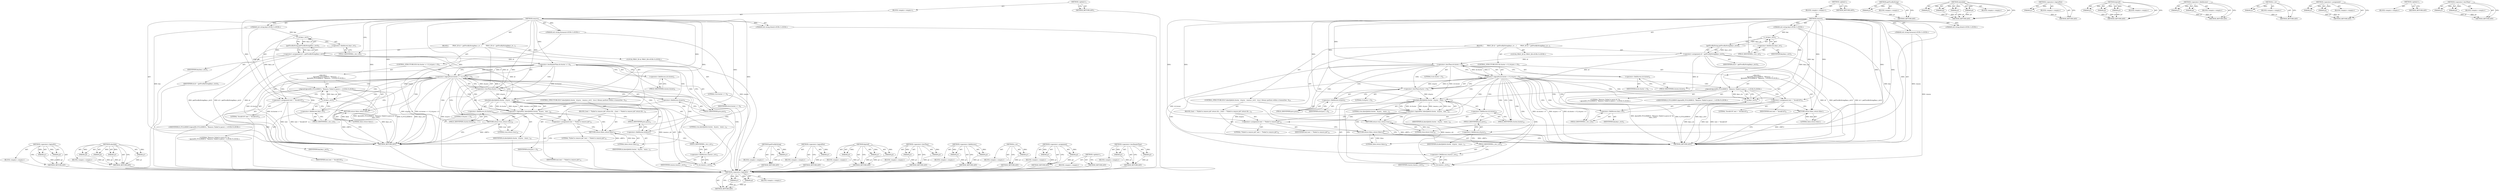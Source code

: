 digraph "&lt;operator&gt;.lessEqualsThan" {
vulnerable_115 [label=<(METHOD,&lt;operator&gt;.logicalOr)>];
vulnerable_116 [label=<(PARAM,p1)>];
vulnerable_117 [label=<(PARAM,p2)>];
vulnerable_118 [label=<(BLOCK,&lt;empty&gt;,&lt;empty&gt;)>];
vulnerable_119 [label=<(METHOD_RETURN,ANY)>];
vulnerable_6 [label=<(METHOD,&lt;global&gt;)<SUB>1</SUB>>];
vulnerable_7 [label=<(BLOCK,&lt;empty&gt;,&lt;empty&gt;)<SUB>1</SUB>>];
vulnerable_8 [label=<(METHOD,remove)<SUB>1</SUB>>];
vulnerable_9 [label="<(PARAM,std::string key)<SUB>1</SUB>>"];
vulnerable_10 [label="<(PARAM,std::string &amp;reason)<SUB>1</SUB>>"];
vulnerable_11 [label="<(PARAM,std::string &amp;text)<SUB>1</SUB>>"];
vulnerable_12 [label=<(BLOCK,{
        PROC_ID id = getProcByString(key.c_st...,{
        PROC_ID id = getProcByString(key.c_st...)<SUB>2</SUB>>];
vulnerable_13 [label="<(LOCAL,PROC_ID id: PROC_ID)<SUB>3</SUB>>"];
vulnerable_14 [label=<(&lt;operator&gt;.assignment,id = getProcByString(key.c_str()))<SUB>3</SUB>>];
vulnerable_15 [label=<(IDENTIFIER,id,id = getProcByString(key.c_str()))<SUB>3</SUB>>];
vulnerable_16 [label=<(getProcByString,getProcByString(key.c_str()))<SUB>3</SUB>>];
vulnerable_17 [label=<(c_str,key.c_str())<SUB>3</SUB>>];
vulnerable_18 [label=<(&lt;operator&gt;.fieldAccess,key.c_str)<SUB>3</SUB>>];
vulnerable_19 [label=<(IDENTIFIER,key,key.c_str())<SUB>3</SUB>>];
vulnerable_20 [label=<(FIELD_IDENTIFIER,c_str,c_str)<SUB>3</SUB>>];
vulnerable_21 [label=<(CONTROL_STRUCTURE,IF,if (id.cluster &lt; 0 || id.proc &lt; 0))<SUB>4</SUB>>];
vulnerable_22 [label=<(&lt;operator&gt;.logicalOr,id.cluster &lt; 0 || id.proc &lt; 0)<SUB>4</SUB>>];
vulnerable_23 [label=<(&lt;operator&gt;.lessThan,id.cluster &lt; 0)<SUB>4</SUB>>];
vulnerable_24 [label=<(&lt;operator&gt;.fieldAccess,id.cluster)<SUB>4</SUB>>];
vulnerable_25 [label=<(IDENTIFIER,id,id.cluster &lt; 0)<SUB>4</SUB>>];
vulnerable_26 [label=<(FIELD_IDENTIFIER,cluster,cluster)<SUB>4</SUB>>];
vulnerable_27 [label=<(LITERAL,0,id.cluster &lt; 0)<SUB>4</SUB>>];
vulnerable_28 [label=<(&lt;operator&gt;.lessThan,id.proc &lt; 0)<SUB>4</SUB>>];
vulnerable_29 [label=<(&lt;operator&gt;.fieldAccess,id.proc)<SUB>4</SUB>>];
vulnerable_30 [label=<(IDENTIFIER,id,id.proc &lt; 0)<SUB>4</SUB>>];
vulnerable_31 [label=<(FIELD_IDENTIFIER,proc,proc)<SUB>4</SUB>>];
vulnerable_32 [label=<(LITERAL,0,id.proc &lt; 0)<SUB>4</SUB>>];
vulnerable_33 [label="<(BLOCK,{
                dprintf(D_FULLDEBUG, &quot;Remove:...,{
                dprintf(D_FULLDEBUG, &quot;Remove:...)<SUB>4</SUB>>"];
vulnerable_34 [label="<(dprintf,dprintf(D_FULLDEBUG, &quot;Remove: Failed to parse i...)<SUB>5</SUB>>"];
vulnerable_35 [label="<(IDENTIFIER,D_FULLDEBUG,dprintf(D_FULLDEBUG, &quot;Remove: Failed to parse i...)<SUB>5</SUB>>"];
vulnerable_36 [label="<(LITERAL,&quot;Remove: Failed to parse id: %s\n&quot;,dprintf(D_FULLDEBUG, &quot;Remove: Failed to parse i...)<SUB>5</SUB>>"];
vulnerable_37 [label=<(c_str,key.c_str())<SUB>5</SUB>>];
vulnerable_38 [label=<(&lt;operator&gt;.fieldAccess,key.c_str)<SUB>5</SUB>>];
vulnerable_39 [label=<(IDENTIFIER,key,key.c_str())<SUB>5</SUB>>];
vulnerable_40 [label=<(FIELD_IDENTIFIER,c_str,c_str)<SUB>5</SUB>>];
vulnerable_41 [label=<(&lt;operator&gt;.assignment,text = &quot;Invalid Id&quot;)<SUB>6</SUB>>];
vulnerable_42 [label=<(IDENTIFIER,text,text = &quot;Invalid Id&quot;)<SUB>6</SUB>>];
vulnerable_43 [label=<(LITERAL,&quot;Invalid Id&quot;,text = &quot;Invalid Id&quot;)<SUB>6</SUB>>];
vulnerable_44 [label=<(RETURN,return false;,return false;)<SUB>7</SUB>>];
vulnerable_45 [label=<(LITERAL,false,return false;)<SUB>7</SUB>>];
vulnerable_46 [label=<(CONTROL_STRUCTURE,IF,if (!abortJob(id.cluster,
				  id.proc,
				  reason.c_str(),
				  true // Always perform within a transaction
				  )))<SUB>10</SUB>>];
vulnerable_47 [label=<(&lt;operator&gt;.logicalNot,!abortJob(id.cluster,
				  id.proc,
				  reas...)<SUB>10</SUB>>];
vulnerable_48 [label=<(abortJob,abortJob(id.cluster,
				  id.proc,
				  reaso...)<SUB>10</SUB>>];
vulnerable_49 [label=<(&lt;operator&gt;.fieldAccess,id.cluster)<SUB>10</SUB>>];
vulnerable_50 [label=<(IDENTIFIER,id,abortJob(id.cluster,
				  id.proc,
				  reaso...)<SUB>10</SUB>>];
vulnerable_51 [label=<(FIELD_IDENTIFIER,cluster,cluster)<SUB>10</SUB>>];
vulnerable_52 [label=<(&lt;operator&gt;.fieldAccess,id.proc)<SUB>11</SUB>>];
vulnerable_53 [label=<(IDENTIFIER,id,abortJob(id.cluster,
				  id.proc,
				  reaso...)<SUB>11</SUB>>];
vulnerable_54 [label=<(FIELD_IDENTIFIER,proc,proc)<SUB>11</SUB>>];
vulnerable_55 [label=<(c_str,reason.c_str())<SUB>12</SUB>>];
vulnerable_56 [label=<(&lt;operator&gt;.fieldAccess,reason.c_str)<SUB>12</SUB>>];
vulnerable_57 [label=<(IDENTIFIER,reason,reason.c_str())<SUB>12</SUB>>];
vulnerable_58 [label=<(FIELD_IDENTIFIER,c_str,c_str)<SUB>12</SUB>>];
vulnerable_59 [label=<(LITERAL,true,abortJob(id.cluster,
				  id.proc,
				  reaso...)<SUB>13</SUB>>];
vulnerable_60 [label=<(BLOCK,{
		text = &quot;Failed to remove job&quot;;
		return fal...,{
		text = &quot;Failed to remove job&quot;;
		return fal...)<SUB>14</SUB>>];
vulnerable_61 [label=<(&lt;operator&gt;.assignment,text = &quot;Failed to remove job&quot;)<SUB>15</SUB>>];
vulnerable_62 [label=<(IDENTIFIER,text,text = &quot;Failed to remove job&quot;)<SUB>15</SUB>>];
vulnerable_63 [label=<(LITERAL,&quot;Failed to remove job&quot;,text = &quot;Failed to remove job&quot;)<SUB>15</SUB>>];
vulnerable_64 [label=<(RETURN,return false;,return false;)<SUB>16</SUB>>];
vulnerable_65 [label=<(LITERAL,false,return false;)<SUB>16</SUB>>];
vulnerable_66 [label=<(RETURN,return true;,return true;)<SUB>19</SUB>>];
vulnerable_67 [label=<(LITERAL,true,return true;)<SUB>19</SUB>>];
vulnerable_68 [label=<(METHOD_RETURN,ANY)<SUB>1</SUB>>];
vulnerable_70 [label=<(METHOD_RETURN,ANY)<SUB>1</SUB>>];
vulnerable_102 [label=<(METHOD,getProcByString)>];
vulnerable_103 [label=<(PARAM,p1)>];
vulnerable_104 [label=<(BLOCK,&lt;empty&gt;,&lt;empty&gt;)>];
vulnerable_105 [label=<(METHOD_RETURN,ANY)>];
vulnerable_135 [label=<(METHOD,abortJob)>];
vulnerable_136 [label=<(PARAM,p1)>];
vulnerable_137 [label=<(PARAM,p2)>];
vulnerable_138 [label=<(PARAM,p3)>];
vulnerable_139 [label=<(PARAM,p4)>];
vulnerable_140 [label=<(BLOCK,&lt;empty&gt;,&lt;empty&gt;)>];
vulnerable_141 [label=<(METHOD_RETURN,ANY)>];
vulnerable_131 [label=<(METHOD,&lt;operator&gt;.logicalNot)>];
vulnerable_132 [label=<(PARAM,p1)>];
vulnerable_133 [label=<(BLOCK,&lt;empty&gt;,&lt;empty&gt;)>];
vulnerable_134 [label=<(METHOD_RETURN,ANY)>];
vulnerable_125 [label=<(METHOD,dprintf)>];
vulnerable_126 [label=<(PARAM,p1)>];
vulnerable_127 [label=<(PARAM,p2)>];
vulnerable_128 [label=<(PARAM,p3)>];
vulnerable_129 [label=<(BLOCK,&lt;empty&gt;,&lt;empty&gt;)>];
vulnerable_130 [label=<(METHOD_RETURN,ANY)>];
vulnerable_110 [label=<(METHOD,&lt;operator&gt;.fieldAccess)>];
vulnerable_111 [label=<(PARAM,p1)>];
vulnerable_112 [label=<(PARAM,p2)>];
vulnerable_113 [label=<(BLOCK,&lt;empty&gt;,&lt;empty&gt;)>];
vulnerable_114 [label=<(METHOD_RETURN,ANY)>];
vulnerable_106 [label=<(METHOD,c_str)>];
vulnerable_107 [label=<(PARAM,p1)>];
vulnerable_108 [label=<(BLOCK,&lt;empty&gt;,&lt;empty&gt;)>];
vulnerable_109 [label=<(METHOD_RETURN,ANY)>];
vulnerable_97 [label=<(METHOD,&lt;operator&gt;.assignment)>];
vulnerable_98 [label=<(PARAM,p1)>];
vulnerable_99 [label=<(PARAM,p2)>];
vulnerable_100 [label=<(BLOCK,&lt;empty&gt;,&lt;empty&gt;)>];
vulnerable_101 [label=<(METHOD_RETURN,ANY)>];
vulnerable_91 [label=<(METHOD,&lt;global&gt;)<SUB>1</SUB>>];
vulnerable_92 [label=<(BLOCK,&lt;empty&gt;,&lt;empty&gt;)>];
vulnerable_93 [label=<(METHOD_RETURN,ANY)>];
vulnerable_120 [label=<(METHOD,&lt;operator&gt;.lessThan)>];
vulnerable_121 [label=<(PARAM,p1)>];
vulnerable_122 [label=<(PARAM,p2)>];
vulnerable_123 [label=<(BLOCK,&lt;empty&gt;,&lt;empty&gt;)>];
vulnerable_124 [label=<(METHOD_RETURN,ANY)>];
fixed_115 [label=<(METHOD,&lt;operator&gt;.logicalOr)>];
fixed_116 [label=<(PARAM,p1)>];
fixed_117 [label=<(PARAM,p2)>];
fixed_118 [label=<(BLOCK,&lt;empty&gt;,&lt;empty&gt;)>];
fixed_119 [label=<(METHOD_RETURN,ANY)>];
fixed_140 [label=<(METHOD,abortJob)>];
fixed_141 [label=<(PARAM,p1)>];
fixed_142 [label=<(PARAM,p2)>];
fixed_143 [label=<(PARAM,p3)>];
fixed_144 [label=<(PARAM,p4)>];
fixed_145 [label=<(BLOCK,&lt;empty&gt;,&lt;empty&gt;)>];
fixed_146 [label=<(METHOD_RETURN,ANY)>];
fixed_6 [label=<(METHOD,&lt;global&gt;)<SUB>1</SUB>>];
fixed_7 [label=<(BLOCK,&lt;empty&gt;,&lt;empty&gt;)<SUB>1</SUB>>];
fixed_8 [label=<(METHOD,remove)<SUB>1</SUB>>];
fixed_9 [label="<(PARAM,std::string key)<SUB>1</SUB>>"];
fixed_10 [label="<(PARAM,std::string &amp;reason)<SUB>1</SUB>>"];
fixed_11 [label="<(PARAM,std::string &amp;text)<SUB>1</SUB>>"];
fixed_12 [label=<(BLOCK,{
        PROC_ID id = getProcByString(key.c_st...,{
        PROC_ID id = getProcByString(key.c_st...)<SUB>2</SUB>>];
fixed_13 [label="<(LOCAL,PROC_ID id: PROC_ID)<SUB>3</SUB>>"];
fixed_14 [label=<(&lt;operator&gt;.assignment,id = getProcByString(key.c_str()))<SUB>3</SUB>>];
fixed_15 [label=<(IDENTIFIER,id,id = getProcByString(key.c_str()))<SUB>3</SUB>>];
fixed_16 [label=<(getProcByString,getProcByString(key.c_str()))<SUB>3</SUB>>];
fixed_17 [label=<(c_str,key.c_str())<SUB>3</SUB>>];
fixed_18 [label=<(&lt;operator&gt;.fieldAccess,key.c_str)<SUB>3</SUB>>];
fixed_19 [label=<(IDENTIFIER,key,key.c_str())<SUB>3</SUB>>];
fixed_20 [label=<(FIELD_IDENTIFIER,c_str,c_str)<SUB>3</SUB>>];
fixed_21 [label=<(CONTROL_STRUCTURE,IF,if (id.cluster &lt;= 0 || id.proc &lt; 0))<SUB>4</SUB>>];
fixed_22 [label=<(&lt;operator&gt;.logicalOr,id.cluster &lt;= 0 || id.proc &lt; 0)<SUB>4</SUB>>];
fixed_23 [label=<(&lt;operator&gt;.lessEqualsThan,id.cluster &lt;= 0)<SUB>4</SUB>>];
fixed_24 [label=<(&lt;operator&gt;.fieldAccess,id.cluster)<SUB>4</SUB>>];
fixed_25 [label=<(IDENTIFIER,id,id.cluster &lt;= 0)<SUB>4</SUB>>];
fixed_26 [label=<(FIELD_IDENTIFIER,cluster,cluster)<SUB>4</SUB>>];
fixed_27 [label=<(LITERAL,0,id.cluster &lt;= 0)<SUB>4</SUB>>];
fixed_28 [label=<(&lt;operator&gt;.lessThan,id.proc &lt; 0)<SUB>4</SUB>>];
fixed_29 [label=<(&lt;operator&gt;.fieldAccess,id.proc)<SUB>4</SUB>>];
fixed_30 [label=<(IDENTIFIER,id,id.proc &lt; 0)<SUB>4</SUB>>];
fixed_31 [label=<(FIELD_IDENTIFIER,proc,proc)<SUB>4</SUB>>];
fixed_32 [label=<(LITERAL,0,id.proc &lt; 0)<SUB>4</SUB>>];
fixed_33 [label="<(BLOCK,{
                dprintf(D_FULLDEBUG, &quot;Remove:...,{
                dprintf(D_FULLDEBUG, &quot;Remove:...)<SUB>4</SUB>>"];
fixed_34 [label="<(dprintf,dprintf(D_FULLDEBUG, &quot;Remove: Failed to parse i...)<SUB>5</SUB>>"];
fixed_35 [label="<(IDENTIFIER,D_FULLDEBUG,dprintf(D_FULLDEBUG, &quot;Remove: Failed to parse i...)<SUB>5</SUB>>"];
fixed_36 [label="<(LITERAL,&quot;Remove: Failed to parse id: %s\n&quot;,dprintf(D_FULLDEBUG, &quot;Remove: Failed to parse i...)<SUB>5</SUB>>"];
fixed_37 [label=<(c_str,key.c_str())<SUB>5</SUB>>];
fixed_38 [label=<(&lt;operator&gt;.fieldAccess,key.c_str)<SUB>5</SUB>>];
fixed_39 [label=<(IDENTIFIER,key,key.c_str())<SUB>5</SUB>>];
fixed_40 [label=<(FIELD_IDENTIFIER,c_str,c_str)<SUB>5</SUB>>];
fixed_41 [label=<(&lt;operator&gt;.assignment,text = &quot;Invalid Id&quot;)<SUB>6</SUB>>];
fixed_42 [label=<(IDENTIFIER,text,text = &quot;Invalid Id&quot;)<SUB>6</SUB>>];
fixed_43 [label=<(LITERAL,&quot;Invalid Id&quot;,text = &quot;Invalid Id&quot;)<SUB>6</SUB>>];
fixed_44 [label=<(RETURN,return false;,return false;)<SUB>7</SUB>>];
fixed_45 [label=<(LITERAL,false,return false;)<SUB>7</SUB>>];
fixed_46 [label=<(CONTROL_STRUCTURE,IF,if (!abortJob(id.cluster,
				  id.proc,
				  reason.c_str(),
				  true // Always perform within a transaction
				  )))<SUB>10</SUB>>];
fixed_47 [label=<(&lt;operator&gt;.logicalNot,!abortJob(id.cluster,
				  id.proc,
				  reas...)<SUB>10</SUB>>];
fixed_48 [label=<(abortJob,abortJob(id.cluster,
				  id.proc,
				  reaso...)<SUB>10</SUB>>];
fixed_49 [label=<(&lt;operator&gt;.fieldAccess,id.cluster)<SUB>10</SUB>>];
fixed_50 [label=<(IDENTIFIER,id,abortJob(id.cluster,
				  id.proc,
				  reaso...)<SUB>10</SUB>>];
fixed_51 [label=<(FIELD_IDENTIFIER,cluster,cluster)<SUB>10</SUB>>];
fixed_52 [label=<(&lt;operator&gt;.fieldAccess,id.proc)<SUB>11</SUB>>];
fixed_53 [label=<(IDENTIFIER,id,abortJob(id.cluster,
				  id.proc,
				  reaso...)<SUB>11</SUB>>];
fixed_54 [label=<(FIELD_IDENTIFIER,proc,proc)<SUB>11</SUB>>];
fixed_55 [label=<(c_str,reason.c_str())<SUB>12</SUB>>];
fixed_56 [label=<(&lt;operator&gt;.fieldAccess,reason.c_str)<SUB>12</SUB>>];
fixed_57 [label=<(IDENTIFIER,reason,reason.c_str())<SUB>12</SUB>>];
fixed_58 [label=<(FIELD_IDENTIFIER,c_str,c_str)<SUB>12</SUB>>];
fixed_59 [label=<(LITERAL,true,abortJob(id.cluster,
				  id.proc,
				  reaso...)<SUB>13</SUB>>];
fixed_60 [label=<(BLOCK,{
		text = &quot;Failed to remove job&quot;;
		return fal...,{
		text = &quot;Failed to remove job&quot;;
		return fal...)<SUB>14</SUB>>];
fixed_61 [label=<(&lt;operator&gt;.assignment,text = &quot;Failed to remove job&quot;)<SUB>15</SUB>>];
fixed_62 [label=<(IDENTIFIER,text,text = &quot;Failed to remove job&quot;)<SUB>15</SUB>>];
fixed_63 [label=<(LITERAL,&quot;Failed to remove job&quot;,text = &quot;Failed to remove job&quot;)<SUB>15</SUB>>];
fixed_64 [label=<(RETURN,return false;,return false;)<SUB>16</SUB>>];
fixed_65 [label=<(LITERAL,false,return false;)<SUB>16</SUB>>];
fixed_66 [label=<(RETURN,return true;,return true;)<SUB>19</SUB>>];
fixed_67 [label=<(LITERAL,true,return true;)<SUB>19</SUB>>];
fixed_68 [label=<(METHOD_RETURN,ANY)<SUB>1</SUB>>];
fixed_70 [label=<(METHOD_RETURN,ANY)<SUB>1</SUB>>];
fixed_102 [label=<(METHOD,getProcByString)>];
fixed_103 [label=<(PARAM,p1)>];
fixed_104 [label=<(BLOCK,&lt;empty&gt;,&lt;empty&gt;)>];
fixed_105 [label=<(METHOD_RETURN,ANY)>];
fixed_136 [label=<(METHOD,&lt;operator&gt;.logicalNot)>];
fixed_137 [label=<(PARAM,p1)>];
fixed_138 [label=<(BLOCK,&lt;empty&gt;,&lt;empty&gt;)>];
fixed_139 [label=<(METHOD_RETURN,ANY)>];
fixed_130 [label=<(METHOD,dprintf)>];
fixed_131 [label=<(PARAM,p1)>];
fixed_132 [label=<(PARAM,p2)>];
fixed_133 [label=<(PARAM,p3)>];
fixed_134 [label=<(BLOCK,&lt;empty&gt;,&lt;empty&gt;)>];
fixed_135 [label=<(METHOD_RETURN,ANY)>];
fixed_125 [label=<(METHOD,&lt;operator&gt;.lessThan)>];
fixed_126 [label=<(PARAM,p1)>];
fixed_127 [label=<(PARAM,p2)>];
fixed_128 [label=<(BLOCK,&lt;empty&gt;,&lt;empty&gt;)>];
fixed_129 [label=<(METHOD_RETURN,ANY)>];
fixed_110 [label=<(METHOD,&lt;operator&gt;.fieldAccess)>];
fixed_111 [label=<(PARAM,p1)>];
fixed_112 [label=<(PARAM,p2)>];
fixed_113 [label=<(BLOCK,&lt;empty&gt;,&lt;empty&gt;)>];
fixed_114 [label=<(METHOD_RETURN,ANY)>];
fixed_106 [label=<(METHOD,c_str)>];
fixed_107 [label=<(PARAM,p1)>];
fixed_108 [label=<(BLOCK,&lt;empty&gt;,&lt;empty&gt;)>];
fixed_109 [label=<(METHOD_RETURN,ANY)>];
fixed_97 [label=<(METHOD,&lt;operator&gt;.assignment)>];
fixed_98 [label=<(PARAM,p1)>];
fixed_99 [label=<(PARAM,p2)>];
fixed_100 [label=<(BLOCK,&lt;empty&gt;,&lt;empty&gt;)>];
fixed_101 [label=<(METHOD_RETURN,ANY)>];
fixed_91 [label=<(METHOD,&lt;global&gt;)<SUB>1</SUB>>];
fixed_92 [label=<(BLOCK,&lt;empty&gt;,&lt;empty&gt;)>];
fixed_93 [label=<(METHOD_RETURN,ANY)>];
fixed_120 [label=<(METHOD,&lt;operator&gt;.lessEqualsThan)>];
fixed_121 [label=<(PARAM,p1)>];
fixed_122 [label=<(PARAM,p2)>];
fixed_123 [label=<(BLOCK,&lt;empty&gt;,&lt;empty&gt;)>];
fixed_124 [label=<(METHOD_RETURN,ANY)>];
vulnerable_115 -> vulnerable_116  [key=0, label="AST: "];
vulnerable_115 -> vulnerable_116  [key=1, label="DDG: "];
vulnerable_115 -> vulnerable_118  [key=0, label="AST: "];
vulnerable_115 -> vulnerable_117  [key=0, label="AST: "];
vulnerable_115 -> vulnerable_117  [key=1, label="DDG: "];
vulnerable_115 -> vulnerable_119  [key=0, label="AST: "];
vulnerable_115 -> vulnerable_119  [key=1, label="CFG: "];
vulnerable_116 -> vulnerable_119  [key=0, label="DDG: p1"];
vulnerable_117 -> vulnerable_119  [key=0, label="DDG: p2"];
vulnerable_6 -> vulnerable_7  [key=0, label="AST: "];
vulnerable_6 -> vulnerable_70  [key=0, label="AST: "];
vulnerable_6 -> vulnerable_70  [key=1, label="CFG: "];
vulnerable_7 -> vulnerable_8  [key=0, label="AST: "];
vulnerable_8 -> vulnerable_9  [key=0, label="AST: "];
vulnerable_8 -> vulnerable_9  [key=1, label="DDG: "];
vulnerable_8 -> vulnerable_10  [key=0, label="AST: "];
vulnerable_8 -> vulnerable_10  [key=1, label="DDG: "];
vulnerable_8 -> vulnerable_11  [key=0, label="AST: "];
vulnerable_8 -> vulnerable_11  [key=1, label="DDG: "];
vulnerable_8 -> vulnerable_12  [key=0, label="AST: "];
vulnerable_8 -> vulnerable_68  [key=0, label="AST: "];
vulnerable_8 -> vulnerable_20  [key=0, label="CFG: "];
vulnerable_8 -> vulnerable_66  [key=0, label="DDG: "];
vulnerable_8 -> vulnerable_67  [key=0, label="DDG: "];
vulnerable_8 -> vulnerable_41  [key=0, label="DDG: "];
vulnerable_8 -> vulnerable_44  [key=0, label="DDG: "];
vulnerable_8 -> vulnerable_61  [key=0, label="DDG: "];
vulnerable_8 -> vulnerable_64  [key=0, label="DDG: "];
vulnerable_8 -> vulnerable_23  [key=0, label="DDG: "];
vulnerable_8 -> vulnerable_28  [key=0, label="DDG: "];
vulnerable_8 -> vulnerable_34  [key=0, label="DDG: "];
vulnerable_8 -> vulnerable_45  [key=0, label="DDG: "];
vulnerable_8 -> vulnerable_48  [key=0, label="DDG: "];
vulnerable_8 -> vulnerable_65  [key=0, label="DDG: "];
vulnerable_9 -> vulnerable_68  [key=0, label="DDG: key"];
vulnerable_9 -> vulnerable_17  [key=0, label="DDG: key"];
vulnerable_9 -> vulnerable_37  [key=0, label="DDG: key"];
vulnerable_10 -> vulnerable_68  [key=0, label="DDG: reason"];
vulnerable_10 -> vulnerable_55  [key=0, label="DDG: reason"];
vulnerable_12 -> vulnerable_13  [key=0, label="AST: "];
vulnerable_12 -> vulnerable_14  [key=0, label="AST: "];
vulnerable_12 -> vulnerable_21  [key=0, label="AST: "];
vulnerable_12 -> vulnerable_46  [key=0, label="AST: "];
vulnerable_12 -> vulnerable_66  [key=0, label="AST: "];
vulnerable_14 -> vulnerable_15  [key=0, label="AST: "];
vulnerable_14 -> vulnerable_16  [key=0, label="AST: "];
vulnerable_14 -> vulnerable_26  [key=0, label="CFG: "];
vulnerable_14 -> vulnerable_68  [key=0, label="DDG: id"];
vulnerable_14 -> vulnerable_68  [key=1, label="DDG: getProcByString(key.c_str())"];
vulnerable_14 -> vulnerable_68  [key=2, label="DDG: id = getProcByString(key.c_str())"];
vulnerable_14 -> vulnerable_23  [key=0, label="DDG: id"];
vulnerable_14 -> vulnerable_28  [key=0, label="DDG: id"];
vulnerable_14 -> vulnerable_48  [key=0, label="DDG: id"];
vulnerable_16 -> vulnerable_17  [key=0, label="AST: "];
vulnerable_16 -> vulnerable_14  [key=0, label="CFG: "];
vulnerable_16 -> vulnerable_14  [key=1, label="DDG: key.c_str()"];
vulnerable_17 -> vulnerable_18  [key=0, label="AST: "];
vulnerable_17 -> vulnerable_16  [key=0, label="CFG: "];
vulnerable_17 -> vulnerable_16  [key=1, label="DDG: key.c_str"];
vulnerable_17 -> vulnerable_37  [key=0, label="DDG: key.c_str"];
vulnerable_18 -> vulnerable_19  [key=0, label="AST: "];
vulnerable_18 -> vulnerable_20  [key=0, label="AST: "];
vulnerable_18 -> vulnerable_17  [key=0, label="CFG: "];
vulnerable_20 -> vulnerable_18  [key=0, label="CFG: "];
vulnerable_21 -> vulnerable_22  [key=0, label="AST: "];
vulnerable_21 -> vulnerable_33  [key=0, label="AST: "];
vulnerable_22 -> vulnerable_23  [key=0, label="AST: "];
vulnerable_22 -> vulnerable_28  [key=0, label="AST: "];
vulnerable_22 -> vulnerable_40  [key=0, label="CFG: "];
vulnerable_22 -> vulnerable_40  [key=1, label="CDG: "];
vulnerable_22 -> vulnerable_51  [key=0, label="CFG: "];
vulnerable_22 -> vulnerable_51  [key=1, label="CDG: "];
vulnerable_22 -> vulnerable_68  [key=0, label="DDG: id.cluster &lt; 0"];
vulnerable_22 -> vulnerable_68  [key=1, label="DDG: id.proc &lt; 0"];
vulnerable_22 -> vulnerable_68  [key=2, label="DDG: id.cluster &lt; 0 || id.proc &lt; 0"];
vulnerable_22 -> vulnerable_47  [key=0, label="CDG: "];
vulnerable_22 -> vulnerable_34  [key=0, label="CDG: "];
vulnerable_22 -> vulnerable_48  [key=0, label="CDG: "];
vulnerable_22 -> vulnerable_58  [key=0, label="CDG: "];
vulnerable_22 -> vulnerable_49  [key=0, label="CDG: "];
vulnerable_22 -> vulnerable_52  [key=0, label="CDG: "];
vulnerable_22 -> vulnerable_37  [key=0, label="CDG: "];
vulnerable_22 -> vulnerable_38  [key=0, label="CDG: "];
vulnerable_22 -> vulnerable_56  [key=0, label="CDG: "];
vulnerable_22 -> vulnerable_41  [key=0, label="CDG: "];
vulnerable_22 -> vulnerable_44  [key=0, label="CDG: "];
vulnerable_22 -> vulnerable_55  [key=0, label="CDG: "];
vulnerable_22 -> vulnerable_54  [key=0, label="CDG: "];
vulnerable_23 -> vulnerable_24  [key=0, label="AST: "];
vulnerable_23 -> vulnerable_27  [key=0, label="AST: "];
vulnerable_23 -> vulnerable_22  [key=0, label="CFG: "];
vulnerable_23 -> vulnerable_22  [key=1, label="DDG: id.cluster"];
vulnerable_23 -> vulnerable_22  [key=2, label="DDG: 0"];
vulnerable_23 -> vulnerable_31  [key=0, label="CFG: "];
vulnerable_23 -> vulnerable_31  [key=1, label="CDG: "];
vulnerable_23 -> vulnerable_68  [key=0, label="DDG: id.cluster"];
vulnerable_23 -> vulnerable_48  [key=0, label="DDG: id.cluster"];
vulnerable_23 -> vulnerable_28  [key=0, label="CDG: "];
vulnerable_23 -> vulnerable_29  [key=0, label="CDG: "];
vulnerable_24 -> vulnerable_25  [key=0, label="AST: "];
vulnerable_24 -> vulnerable_26  [key=0, label="AST: "];
vulnerable_24 -> vulnerable_23  [key=0, label="CFG: "];
vulnerable_26 -> vulnerable_24  [key=0, label="CFG: "];
vulnerable_28 -> vulnerable_29  [key=0, label="AST: "];
vulnerable_28 -> vulnerable_32  [key=0, label="AST: "];
vulnerable_28 -> vulnerable_22  [key=0, label="CFG: "];
vulnerable_28 -> vulnerable_22  [key=1, label="DDG: id.proc"];
vulnerable_28 -> vulnerable_22  [key=2, label="DDG: 0"];
vulnerable_28 -> vulnerable_68  [key=0, label="DDG: id.proc"];
vulnerable_28 -> vulnerable_48  [key=0, label="DDG: id.proc"];
vulnerable_29 -> vulnerable_30  [key=0, label="AST: "];
vulnerable_29 -> vulnerable_31  [key=0, label="AST: "];
vulnerable_29 -> vulnerable_28  [key=0, label="CFG: "];
vulnerable_31 -> vulnerable_29  [key=0, label="CFG: "];
vulnerable_33 -> vulnerable_34  [key=0, label="AST: "];
vulnerable_33 -> vulnerable_41  [key=0, label="AST: "];
vulnerable_33 -> vulnerable_44  [key=0, label="AST: "];
vulnerable_34 -> vulnerable_35  [key=0, label="AST: "];
vulnerable_34 -> vulnerable_36  [key=0, label="AST: "];
vulnerable_34 -> vulnerable_37  [key=0, label="AST: "];
vulnerable_34 -> vulnerable_41  [key=0, label="CFG: "];
vulnerable_34 -> vulnerable_68  [key=0, label="DDG: key.c_str()"];
vulnerable_34 -> vulnerable_68  [key=1, label="DDG: dprintf(D_FULLDEBUG, &quot;Remove: Failed to parse id: %s\n&quot;, key.c_str())"];
vulnerable_34 -> vulnerable_68  [key=2, label="DDG: D_FULLDEBUG"];
vulnerable_37 -> vulnerable_38  [key=0, label="AST: "];
vulnerable_37 -> vulnerable_34  [key=0, label="CFG: "];
vulnerable_37 -> vulnerable_34  [key=1, label="DDG: key.c_str"];
vulnerable_37 -> vulnerable_68  [key=0, label="DDG: key.c_str"];
vulnerable_38 -> vulnerable_39  [key=0, label="AST: "];
vulnerable_38 -> vulnerable_40  [key=0, label="AST: "];
vulnerable_38 -> vulnerable_37  [key=0, label="CFG: "];
vulnerable_40 -> vulnerable_38  [key=0, label="CFG: "];
vulnerable_41 -> vulnerable_42  [key=0, label="AST: "];
vulnerable_41 -> vulnerable_43  [key=0, label="AST: "];
vulnerable_41 -> vulnerable_44  [key=0, label="CFG: "];
vulnerable_41 -> vulnerable_68  [key=0, label="DDG: text"];
vulnerable_41 -> vulnerable_68  [key=1, label="DDG: text = &quot;Invalid Id&quot;"];
vulnerable_44 -> vulnerable_45  [key=0, label="AST: "];
vulnerable_44 -> vulnerable_68  [key=0, label="CFG: "];
vulnerable_44 -> vulnerable_68  [key=1, label="DDG: &lt;RET&gt;"];
vulnerable_45 -> vulnerable_44  [key=0, label="DDG: false"];
vulnerable_46 -> vulnerable_47  [key=0, label="AST: "];
vulnerable_46 -> vulnerable_60  [key=0, label="AST: "];
vulnerable_47 -> vulnerable_48  [key=0, label="AST: "];
vulnerable_47 -> vulnerable_61  [key=0, label="CFG: "];
vulnerable_47 -> vulnerable_61  [key=1, label="CDG: "];
vulnerable_47 -> vulnerable_66  [key=0, label="CFG: "];
vulnerable_47 -> vulnerable_66  [key=1, label="CDG: "];
vulnerable_47 -> vulnerable_64  [key=0, label="CDG: "];
vulnerable_48 -> vulnerable_49  [key=0, label="AST: "];
vulnerable_48 -> vulnerable_52  [key=0, label="AST: "];
vulnerable_48 -> vulnerable_55  [key=0, label="AST: "];
vulnerable_48 -> vulnerable_59  [key=0, label="AST: "];
vulnerable_48 -> vulnerable_47  [key=0, label="CFG: "];
vulnerable_48 -> vulnerable_47  [key=1, label="DDG: id.cluster"];
vulnerable_48 -> vulnerable_47  [key=2, label="DDG: id.proc"];
vulnerable_48 -> vulnerable_47  [key=3, label="DDG: reason.c_str()"];
vulnerable_48 -> vulnerable_47  [key=4, label="DDG: true"];
vulnerable_49 -> vulnerable_50  [key=0, label="AST: "];
vulnerable_49 -> vulnerable_51  [key=0, label="AST: "];
vulnerable_49 -> vulnerable_54  [key=0, label="CFG: "];
vulnerable_51 -> vulnerable_49  [key=0, label="CFG: "];
vulnerable_52 -> vulnerable_53  [key=0, label="AST: "];
vulnerable_52 -> vulnerable_54  [key=0, label="AST: "];
vulnerable_52 -> vulnerable_58  [key=0, label="CFG: "];
vulnerable_54 -> vulnerable_52  [key=0, label="CFG: "];
vulnerable_55 -> vulnerable_56  [key=0, label="AST: "];
vulnerable_55 -> vulnerable_48  [key=0, label="CFG: "];
vulnerable_55 -> vulnerable_48  [key=1, label="DDG: reason.c_str"];
vulnerable_56 -> vulnerable_57  [key=0, label="AST: "];
vulnerable_56 -> vulnerable_58  [key=0, label="AST: "];
vulnerable_56 -> vulnerable_55  [key=0, label="CFG: "];
vulnerable_58 -> vulnerable_56  [key=0, label="CFG: "];
vulnerable_60 -> vulnerable_61  [key=0, label="AST: "];
vulnerable_60 -> vulnerable_64  [key=0, label="AST: "];
vulnerable_61 -> vulnerable_62  [key=0, label="AST: "];
vulnerable_61 -> vulnerable_63  [key=0, label="AST: "];
vulnerable_61 -> vulnerable_64  [key=0, label="CFG: "];
vulnerable_64 -> vulnerable_65  [key=0, label="AST: "];
vulnerable_64 -> vulnerable_68  [key=0, label="CFG: "];
vulnerable_64 -> vulnerable_68  [key=1, label="DDG: &lt;RET&gt;"];
vulnerable_65 -> vulnerable_64  [key=0, label="DDG: false"];
vulnerable_66 -> vulnerable_67  [key=0, label="AST: "];
vulnerable_66 -> vulnerable_68  [key=0, label="CFG: "];
vulnerable_66 -> vulnerable_68  [key=1, label="DDG: &lt;RET&gt;"];
vulnerable_67 -> vulnerable_66  [key=0, label="DDG: true"];
vulnerable_102 -> vulnerable_103  [key=0, label="AST: "];
vulnerable_102 -> vulnerable_103  [key=1, label="DDG: "];
vulnerable_102 -> vulnerable_104  [key=0, label="AST: "];
vulnerable_102 -> vulnerable_105  [key=0, label="AST: "];
vulnerable_102 -> vulnerable_105  [key=1, label="CFG: "];
vulnerable_103 -> vulnerable_105  [key=0, label="DDG: p1"];
vulnerable_135 -> vulnerable_136  [key=0, label="AST: "];
vulnerable_135 -> vulnerable_136  [key=1, label="DDG: "];
vulnerable_135 -> vulnerable_140  [key=0, label="AST: "];
vulnerable_135 -> vulnerable_137  [key=0, label="AST: "];
vulnerable_135 -> vulnerable_137  [key=1, label="DDG: "];
vulnerable_135 -> vulnerable_141  [key=0, label="AST: "];
vulnerable_135 -> vulnerable_141  [key=1, label="CFG: "];
vulnerable_135 -> vulnerable_138  [key=0, label="AST: "];
vulnerable_135 -> vulnerable_138  [key=1, label="DDG: "];
vulnerable_135 -> vulnerable_139  [key=0, label="AST: "];
vulnerable_135 -> vulnerable_139  [key=1, label="DDG: "];
vulnerable_136 -> vulnerable_141  [key=0, label="DDG: p1"];
vulnerable_137 -> vulnerable_141  [key=0, label="DDG: p2"];
vulnerable_138 -> vulnerable_141  [key=0, label="DDG: p3"];
vulnerable_139 -> vulnerable_141  [key=0, label="DDG: p4"];
vulnerable_131 -> vulnerable_132  [key=0, label="AST: "];
vulnerable_131 -> vulnerable_132  [key=1, label="DDG: "];
vulnerable_131 -> vulnerable_133  [key=0, label="AST: "];
vulnerable_131 -> vulnerable_134  [key=0, label="AST: "];
vulnerable_131 -> vulnerable_134  [key=1, label="CFG: "];
vulnerable_132 -> vulnerable_134  [key=0, label="DDG: p1"];
vulnerable_125 -> vulnerable_126  [key=0, label="AST: "];
vulnerable_125 -> vulnerable_126  [key=1, label="DDG: "];
vulnerable_125 -> vulnerable_129  [key=0, label="AST: "];
vulnerable_125 -> vulnerable_127  [key=0, label="AST: "];
vulnerable_125 -> vulnerable_127  [key=1, label="DDG: "];
vulnerable_125 -> vulnerable_130  [key=0, label="AST: "];
vulnerable_125 -> vulnerable_130  [key=1, label="CFG: "];
vulnerable_125 -> vulnerable_128  [key=0, label="AST: "];
vulnerable_125 -> vulnerable_128  [key=1, label="DDG: "];
vulnerable_126 -> vulnerable_130  [key=0, label="DDG: p1"];
vulnerable_127 -> vulnerable_130  [key=0, label="DDG: p2"];
vulnerable_128 -> vulnerable_130  [key=0, label="DDG: p3"];
vulnerable_110 -> vulnerable_111  [key=0, label="AST: "];
vulnerable_110 -> vulnerable_111  [key=1, label="DDG: "];
vulnerable_110 -> vulnerable_113  [key=0, label="AST: "];
vulnerable_110 -> vulnerable_112  [key=0, label="AST: "];
vulnerable_110 -> vulnerable_112  [key=1, label="DDG: "];
vulnerable_110 -> vulnerable_114  [key=0, label="AST: "];
vulnerable_110 -> vulnerable_114  [key=1, label="CFG: "];
vulnerable_111 -> vulnerable_114  [key=0, label="DDG: p1"];
vulnerable_112 -> vulnerable_114  [key=0, label="DDG: p2"];
vulnerable_106 -> vulnerable_107  [key=0, label="AST: "];
vulnerable_106 -> vulnerable_107  [key=1, label="DDG: "];
vulnerable_106 -> vulnerable_108  [key=0, label="AST: "];
vulnerable_106 -> vulnerable_109  [key=0, label="AST: "];
vulnerable_106 -> vulnerable_109  [key=1, label="CFG: "];
vulnerable_107 -> vulnerable_109  [key=0, label="DDG: p1"];
vulnerable_97 -> vulnerable_98  [key=0, label="AST: "];
vulnerable_97 -> vulnerable_98  [key=1, label="DDG: "];
vulnerable_97 -> vulnerable_100  [key=0, label="AST: "];
vulnerable_97 -> vulnerable_99  [key=0, label="AST: "];
vulnerable_97 -> vulnerable_99  [key=1, label="DDG: "];
vulnerable_97 -> vulnerable_101  [key=0, label="AST: "];
vulnerable_97 -> vulnerable_101  [key=1, label="CFG: "];
vulnerable_98 -> vulnerable_101  [key=0, label="DDG: p1"];
vulnerable_99 -> vulnerable_101  [key=0, label="DDG: p2"];
vulnerable_91 -> vulnerable_92  [key=0, label="AST: "];
vulnerable_91 -> vulnerable_93  [key=0, label="AST: "];
vulnerable_91 -> vulnerable_93  [key=1, label="CFG: "];
vulnerable_120 -> vulnerable_121  [key=0, label="AST: "];
vulnerable_120 -> vulnerable_121  [key=1, label="DDG: "];
vulnerable_120 -> vulnerable_123  [key=0, label="AST: "];
vulnerable_120 -> vulnerable_122  [key=0, label="AST: "];
vulnerable_120 -> vulnerable_122  [key=1, label="DDG: "];
vulnerable_120 -> vulnerable_124  [key=0, label="AST: "];
vulnerable_120 -> vulnerable_124  [key=1, label="CFG: "];
vulnerable_121 -> vulnerable_124  [key=0, label="DDG: p1"];
vulnerable_122 -> vulnerable_124  [key=0, label="DDG: p2"];
fixed_115 -> fixed_116  [key=0, label="AST: "];
fixed_115 -> fixed_116  [key=1, label="DDG: "];
fixed_115 -> fixed_118  [key=0, label="AST: "];
fixed_115 -> fixed_117  [key=0, label="AST: "];
fixed_115 -> fixed_117  [key=1, label="DDG: "];
fixed_115 -> fixed_119  [key=0, label="AST: "];
fixed_115 -> fixed_119  [key=1, label="CFG: "];
fixed_116 -> fixed_119  [key=0, label="DDG: p1"];
fixed_117 -> fixed_119  [key=0, label="DDG: p2"];
fixed_118 -> vulnerable_115  [key=0];
fixed_119 -> vulnerable_115  [key=0];
fixed_140 -> fixed_141  [key=0, label="AST: "];
fixed_140 -> fixed_141  [key=1, label="DDG: "];
fixed_140 -> fixed_145  [key=0, label="AST: "];
fixed_140 -> fixed_142  [key=0, label="AST: "];
fixed_140 -> fixed_142  [key=1, label="DDG: "];
fixed_140 -> fixed_146  [key=0, label="AST: "];
fixed_140 -> fixed_146  [key=1, label="CFG: "];
fixed_140 -> fixed_143  [key=0, label="AST: "];
fixed_140 -> fixed_143  [key=1, label="DDG: "];
fixed_140 -> fixed_144  [key=0, label="AST: "];
fixed_140 -> fixed_144  [key=1, label="DDG: "];
fixed_141 -> fixed_146  [key=0, label="DDG: p1"];
fixed_142 -> fixed_146  [key=0, label="DDG: p2"];
fixed_143 -> fixed_146  [key=0, label="DDG: p3"];
fixed_144 -> fixed_146  [key=0, label="DDG: p4"];
fixed_145 -> vulnerable_115  [key=0];
fixed_146 -> vulnerable_115  [key=0];
fixed_6 -> fixed_7  [key=0, label="AST: "];
fixed_6 -> fixed_70  [key=0, label="AST: "];
fixed_6 -> fixed_70  [key=1, label="CFG: "];
fixed_7 -> fixed_8  [key=0, label="AST: "];
fixed_8 -> fixed_9  [key=0, label="AST: "];
fixed_8 -> fixed_9  [key=1, label="DDG: "];
fixed_8 -> fixed_10  [key=0, label="AST: "];
fixed_8 -> fixed_10  [key=1, label="DDG: "];
fixed_8 -> fixed_11  [key=0, label="AST: "];
fixed_8 -> fixed_11  [key=1, label="DDG: "];
fixed_8 -> fixed_12  [key=0, label="AST: "];
fixed_8 -> fixed_68  [key=0, label="AST: "];
fixed_8 -> fixed_20  [key=0, label="CFG: "];
fixed_8 -> fixed_66  [key=0, label="DDG: "];
fixed_8 -> fixed_67  [key=0, label="DDG: "];
fixed_8 -> fixed_41  [key=0, label="DDG: "];
fixed_8 -> fixed_44  [key=0, label="DDG: "];
fixed_8 -> fixed_61  [key=0, label="DDG: "];
fixed_8 -> fixed_64  [key=0, label="DDG: "];
fixed_8 -> fixed_23  [key=0, label="DDG: "];
fixed_8 -> fixed_28  [key=0, label="DDG: "];
fixed_8 -> fixed_34  [key=0, label="DDG: "];
fixed_8 -> fixed_45  [key=0, label="DDG: "];
fixed_8 -> fixed_48  [key=0, label="DDG: "];
fixed_8 -> fixed_65  [key=0, label="DDG: "];
fixed_9 -> fixed_68  [key=0, label="DDG: key"];
fixed_9 -> fixed_17  [key=0, label="DDG: key"];
fixed_9 -> fixed_37  [key=0, label="DDG: key"];
fixed_10 -> fixed_68  [key=0, label="DDG: reason"];
fixed_10 -> fixed_55  [key=0, label="DDG: reason"];
fixed_11 -> vulnerable_115  [key=0];
fixed_12 -> fixed_13  [key=0, label="AST: "];
fixed_12 -> fixed_14  [key=0, label="AST: "];
fixed_12 -> fixed_21  [key=0, label="AST: "];
fixed_12 -> fixed_46  [key=0, label="AST: "];
fixed_12 -> fixed_66  [key=0, label="AST: "];
fixed_13 -> vulnerable_115  [key=0];
fixed_14 -> fixed_15  [key=0, label="AST: "];
fixed_14 -> fixed_16  [key=0, label="AST: "];
fixed_14 -> fixed_26  [key=0, label="CFG: "];
fixed_14 -> fixed_68  [key=0, label="DDG: id"];
fixed_14 -> fixed_68  [key=1, label="DDG: getProcByString(key.c_str())"];
fixed_14 -> fixed_68  [key=2, label="DDG: id = getProcByString(key.c_str())"];
fixed_14 -> fixed_23  [key=0, label="DDG: id"];
fixed_14 -> fixed_28  [key=0, label="DDG: id"];
fixed_14 -> fixed_48  [key=0, label="DDG: id"];
fixed_15 -> vulnerable_115  [key=0];
fixed_16 -> fixed_17  [key=0, label="AST: "];
fixed_16 -> fixed_14  [key=0, label="CFG: "];
fixed_16 -> fixed_14  [key=1, label="DDG: key.c_str()"];
fixed_17 -> fixed_18  [key=0, label="AST: "];
fixed_17 -> fixed_16  [key=0, label="CFG: "];
fixed_17 -> fixed_16  [key=1, label="DDG: key.c_str"];
fixed_17 -> fixed_37  [key=0, label="DDG: key.c_str"];
fixed_18 -> fixed_19  [key=0, label="AST: "];
fixed_18 -> fixed_20  [key=0, label="AST: "];
fixed_18 -> fixed_17  [key=0, label="CFG: "];
fixed_19 -> vulnerable_115  [key=0];
fixed_20 -> fixed_18  [key=0, label="CFG: "];
fixed_21 -> fixed_22  [key=0, label="AST: "];
fixed_21 -> fixed_33  [key=0, label="AST: "];
fixed_22 -> fixed_23  [key=0, label="AST: "];
fixed_22 -> fixed_28  [key=0, label="AST: "];
fixed_22 -> fixed_40  [key=0, label="CFG: "];
fixed_22 -> fixed_40  [key=1, label="CDG: "];
fixed_22 -> fixed_51  [key=0, label="CFG: "];
fixed_22 -> fixed_51  [key=1, label="CDG: "];
fixed_22 -> fixed_68  [key=0, label="DDG: id.cluster &lt;= 0"];
fixed_22 -> fixed_68  [key=1, label="DDG: id.proc &lt; 0"];
fixed_22 -> fixed_68  [key=2, label="DDG: id.cluster &lt;= 0 || id.proc &lt; 0"];
fixed_22 -> fixed_47  [key=0, label="CDG: "];
fixed_22 -> fixed_34  [key=0, label="CDG: "];
fixed_22 -> fixed_48  [key=0, label="CDG: "];
fixed_22 -> fixed_58  [key=0, label="CDG: "];
fixed_22 -> fixed_49  [key=0, label="CDG: "];
fixed_22 -> fixed_52  [key=0, label="CDG: "];
fixed_22 -> fixed_37  [key=0, label="CDG: "];
fixed_22 -> fixed_38  [key=0, label="CDG: "];
fixed_22 -> fixed_56  [key=0, label="CDG: "];
fixed_22 -> fixed_41  [key=0, label="CDG: "];
fixed_22 -> fixed_44  [key=0, label="CDG: "];
fixed_22 -> fixed_55  [key=0, label="CDG: "];
fixed_22 -> fixed_54  [key=0, label="CDG: "];
fixed_23 -> fixed_24  [key=0, label="AST: "];
fixed_23 -> fixed_27  [key=0, label="AST: "];
fixed_23 -> fixed_22  [key=0, label="CFG: "];
fixed_23 -> fixed_22  [key=1, label="DDG: id.cluster"];
fixed_23 -> fixed_22  [key=2, label="DDG: 0"];
fixed_23 -> fixed_31  [key=0, label="CFG: "];
fixed_23 -> fixed_31  [key=1, label="CDG: "];
fixed_23 -> fixed_68  [key=0, label="DDG: id.cluster"];
fixed_23 -> fixed_48  [key=0, label="DDG: id.cluster"];
fixed_23 -> fixed_28  [key=0, label="CDG: "];
fixed_23 -> fixed_29  [key=0, label="CDG: "];
fixed_24 -> fixed_25  [key=0, label="AST: "];
fixed_24 -> fixed_26  [key=0, label="AST: "];
fixed_24 -> fixed_23  [key=0, label="CFG: "];
fixed_25 -> vulnerable_115  [key=0];
fixed_26 -> fixed_24  [key=0, label="CFG: "];
fixed_27 -> vulnerable_115  [key=0];
fixed_28 -> fixed_29  [key=0, label="AST: "];
fixed_28 -> fixed_32  [key=0, label="AST: "];
fixed_28 -> fixed_22  [key=0, label="CFG: "];
fixed_28 -> fixed_22  [key=1, label="DDG: id.proc"];
fixed_28 -> fixed_22  [key=2, label="DDG: 0"];
fixed_28 -> fixed_68  [key=0, label="DDG: id.proc"];
fixed_28 -> fixed_48  [key=0, label="DDG: id.proc"];
fixed_29 -> fixed_30  [key=0, label="AST: "];
fixed_29 -> fixed_31  [key=0, label="AST: "];
fixed_29 -> fixed_28  [key=0, label="CFG: "];
fixed_30 -> vulnerable_115  [key=0];
fixed_31 -> fixed_29  [key=0, label="CFG: "];
fixed_32 -> vulnerable_115  [key=0];
fixed_33 -> fixed_34  [key=0, label="AST: "];
fixed_33 -> fixed_41  [key=0, label="AST: "];
fixed_33 -> fixed_44  [key=0, label="AST: "];
fixed_34 -> fixed_35  [key=0, label="AST: "];
fixed_34 -> fixed_36  [key=0, label="AST: "];
fixed_34 -> fixed_37  [key=0, label="AST: "];
fixed_34 -> fixed_41  [key=0, label="CFG: "];
fixed_34 -> fixed_68  [key=0, label="DDG: key.c_str()"];
fixed_34 -> fixed_68  [key=1, label="DDG: dprintf(D_FULLDEBUG, &quot;Remove: Failed to parse id: %s\n&quot;, key.c_str())"];
fixed_34 -> fixed_68  [key=2, label="DDG: D_FULLDEBUG"];
fixed_35 -> vulnerable_115  [key=0];
fixed_36 -> vulnerable_115  [key=0];
fixed_37 -> fixed_38  [key=0, label="AST: "];
fixed_37 -> fixed_34  [key=0, label="CFG: "];
fixed_37 -> fixed_34  [key=1, label="DDG: key.c_str"];
fixed_37 -> fixed_68  [key=0, label="DDG: key.c_str"];
fixed_38 -> fixed_39  [key=0, label="AST: "];
fixed_38 -> fixed_40  [key=0, label="AST: "];
fixed_38 -> fixed_37  [key=0, label="CFG: "];
fixed_39 -> vulnerable_115  [key=0];
fixed_40 -> fixed_38  [key=0, label="CFG: "];
fixed_41 -> fixed_42  [key=0, label="AST: "];
fixed_41 -> fixed_43  [key=0, label="AST: "];
fixed_41 -> fixed_44  [key=0, label="CFG: "];
fixed_41 -> fixed_68  [key=0, label="DDG: text"];
fixed_41 -> fixed_68  [key=1, label="DDG: text = &quot;Invalid Id&quot;"];
fixed_42 -> vulnerable_115  [key=0];
fixed_43 -> vulnerable_115  [key=0];
fixed_44 -> fixed_45  [key=0, label="AST: "];
fixed_44 -> fixed_68  [key=0, label="CFG: "];
fixed_44 -> fixed_68  [key=1, label="DDG: &lt;RET&gt;"];
fixed_45 -> fixed_44  [key=0, label="DDG: false"];
fixed_46 -> fixed_47  [key=0, label="AST: "];
fixed_46 -> fixed_60  [key=0, label="AST: "];
fixed_47 -> fixed_48  [key=0, label="AST: "];
fixed_47 -> fixed_61  [key=0, label="CFG: "];
fixed_47 -> fixed_61  [key=1, label="CDG: "];
fixed_47 -> fixed_66  [key=0, label="CFG: "];
fixed_47 -> fixed_66  [key=1, label="CDG: "];
fixed_47 -> fixed_64  [key=0, label="CDG: "];
fixed_48 -> fixed_49  [key=0, label="AST: "];
fixed_48 -> fixed_52  [key=0, label="AST: "];
fixed_48 -> fixed_55  [key=0, label="AST: "];
fixed_48 -> fixed_59  [key=0, label="AST: "];
fixed_48 -> fixed_47  [key=0, label="CFG: "];
fixed_48 -> fixed_47  [key=1, label="DDG: id.cluster"];
fixed_48 -> fixed_47  [key=2, label="DDG: id.proc"];
fixed_48 -> fixed_47  [key=3, label="DDG: reason.c_str()"];
fixed_48 -> fixed_47  [key=4, label="DDG: true"];
fixed_49 -> fixed_50  [key=0, label="AST: "];
fixed_49 -> fixed_51  [key=0, label="AST: "];
fixed_49 -> fixed_54  [key=0, label="CFG: "];
fixed_50 -> vulnerable_115  [key=0];
fixed_51 -> fixed_49  [key=0, label="CFG: "];
fixed_52 -> fixed_53  [key=0, label="AST: "];
fixed_52 -> fixed_54  [key=0, label="AST: "];
fixed_52 -> fixed_58  [key=0, label="CFG: "];
fixed_53 -> vulnerable_115  [key=0];
fixed_54 -> fixed_52  [key=0, label="CFG: "];
fixed_55 -> fixed_56  [key=0, label="AST: "];
fixed_55 -> fixed_48  [key=0, label="CFG: "];
fixed_55 -> fixed_48  [key=1, label="DDG: reason.c_str"];
fixed_56 -> fixed_57  [key=0, label="AST: "];
fixed_56 -> fixed_58  [key=0, label="AST: "];
fixed_56 -> fixed_55  [key=0, label="CFG: "];
fixed_57 -> vulnerable_115  [key=0];
fixed_58 -> fixed_56  [key=0, label="CFG: "];
fixed_59 -> vulnerable_115  [key=0];
fixed_60 -> fixed_61  [key=0, label="AST: "];
fixed_60 -> fixed_64  [key=0, label="AST: "];
fixed_61 -> fixed_62  [key=0, label="AST: "];
fixed_61 -> fixed_63  [key=0, label="AST: "];
fixed_61 -> fixed_64  [key=0, label="CFG: "];
fixed_62 -> vulnerable_115  [key=0];
fixed_63 -> vulnerable_115  [key=0];
fixed_64 -> fixed_65  [key=0, label="AST: "];
fixed_64 -> fixed_68  [key=0, label="CFG: "];
fixed_64 -> fixed_68  [key=1, label="DDG: &lt;RET&gt;"];
fixed_65 -> fixed_64  [key=0, label="DDG: false"];
fixed_66 -> fixed_67  [key=0, label="AST: "];
fixed_66 -> fixed_68  [key=0, label="CFG: "];
fixed_66 -> fixed_68  [key=1, label="DDG: &lt;RET&gt;"];
fixed_67 -> fixed_66  [key=0, label="DDG: true"];
fixed_68 -> vulnerable_115  [key=0];
fixed_70 -> vulnerable_115  [key=0];
fixed_102 -> fixed_103  [key=0, label="AST: "];
fixed_102 -> fixed_103  [key=1, label="DDG: "];
fixed_102 -> fixed_104  [key=0, label="AST: "];
fixed_102 -> fixed_105  [key=0, label="AST: "];
fixed_102 -> fixed_105  [key=1, label="CFG: "];
fixed_103 -> fixed_105  [key=0, label="DDG: p1"];
fixed_104 -> vulnerable_115  [key=0];
fixed_105 -> vulnerable_115  [key=0];
fixed_136 -> fixed_137  [key=0, label="AST: "];
fixed_136 -> fixed_137  [key=1, label="DDG: "];
fixed_136 -> fixed_138  [key=0, label="AST: "];
fixed_136 -> fixed_139  [key=0, label="AST: "];
fixed_136 -> fixed_139  [key=1, label="CFG: "];
fixed_137 -> fixed_139  [key=0, label="DDG: p1"];
fixed_138 -> vulnerable_115  [key=0];
fixed_139 -> vulnerable_115  [key=0];
fixed_130 -> fixed_131  [key=0, label="AST: "];
fixed_130 -> fixed_131  [key=1, label="DDG: "];
fixed_130 -> fixed_134  [key=0, label="AST: "];
fixed_130 -> fixed_132  [key=0, label="AST: "];
fixed_130 -> fixed_132  [key=1, label="DDG: "];
fixed_130 -> fixed_135  [key=0, label="AST: "];
fixed_130 -> fixed_135  [key=1, label="CFG: "];
fixed_130 -> fixed_133  [key=0, label="AST: "];
fixed_130 -> fixed_133  [key=1, label="DDG: "];
fixed_131 -> fixed_135  [key=0, label="DDG: p1"];
fixed_132 -> fixed_135  [key=0, label="DDG: p2"];
fixed_133 -> fixed_135  [key=0, label="DDG: p3"];
fixed_134 -> vulnerable_115  [key=0];
fixed_135 -> vulnerable_115  [key=0];
fixed_125 -> fixed_126  [key=0, label="AST: "];
fixed_125 -> fixed_126  [key=1, label="DDG: "];
fixed_125 -> fixed_128  [key=0, label="AST: "];
fixed_125 -> fixed_127  [key=0, label="AST: "];
fixed_125 -> fixed_127  [key=1, label="DDG: "];
fixed_125 -> fixed_129  [key=0, label="AST: "];
fixed_125 -> fixed_129  [key=1, label="CFG: "];
fixed_126 -> fixed_129  [key=0, label="DDG: p1"];
fixed_127 -> fixed_129  [key=0, label="DDG: p2"];
fixed_128 -> vulnerable_115  [key=0];
fixed_129 -> vulnerable_115  [key=0];
fixed_110 -> fixed_111  [key=0, label="AST: "];
fixed_110 -> fixed_111  [key=1, label="DDG: "];
fixed_110 -> fixed_113  [key=0, label="AST: "];
fixed_110 -> fixed_112  [key=0, label="AST: "];
fixed_110 -> fixed_112  [key=1, label="DDG: "];
fixed_110 -> fixed_114  [key=0, label="AST: "];
fixed_110 -> fixed_114  [key=1, label="CFG: "];
fixed_111 -> fixed_114  [key=0, label="DDG: p1"];
fixed_112 -> fixed_114  [key=0, label="DDG: p2"];
fixed_113 -> vulnerable_115  [key=0];
fixed_114 -> vulnerable_115  [key=0];
fixed_106 -> fixed_107  [key=0, label="AST: "];
fixed_106 -> fixed_107  [key=1, label="DDG: "];
fixed_106 -> fixed_108  [key=0, label="AST: "];
fixed_106 -> fixed_109  [key=0, label="AST: "];
fixed_106 -> fixed_109  [key=1, label="CFG: "];
fixed_107 -> fixed_109  [key=0, label="DDG: p1"];
fixed_108 -> vulnerable_115  [key=0];
fixed_109 -> vulnerable_115  [key=0];
fixed_97 -> fixed_98  [key=0, label="AST: "];
fixed_97 -> fixed_98  [key=1, label="DDG: "];
fixed_97 -> fixed_100  [key=0, label="AST: "];
fixed_97 -> fixed_99  [key=0, label="AST: "];
fixed_97 -> fixed_99  [key=1, label="DDG: "];
fixed_97 -> fixed_101  [key=0, label="AST: "];
fixed_97 -> fixed_101  [key=1, label="CFG: "];
fixed_98 -> fixed_101  [key=0, label="DDG: p1"];
fixed_99 -> fixed_101  [key=0, label="DDG: p2"];
fixed_100 -> vulnerable_115  [key=0];
fixed_101 -> vulnerable_115  [key=0];
fixed_91 -> fixed_92  [key=0, label="AST: "];
fixed_91 -> fixed_93  [key=0, label="AST: "];
fixed_91 -> fixed_93  [key=1, label="CFG: "];
fixed_92 -> vulnerable_115  [key=0];
fixed_93 -> vulnerable_115  [key=0];
fixed_120 -> fixed_121  [key=0, label="AST: "];
fixed_120 -> fixed_121  [key=1, label="DDG: "];
fixed_120 -> fixed_123  [key=0, label="AST: "];
fixed_120 -> fixed_122  [key=0, label="AST: "];
fixed_120 -> fixed_122  [key=1, label="DDG: "];
fixed_120 -> fixed_124  [key=0, label="AST: "];
fixed_120 -> fixed_124  [key=1, label="CFG: "];
fixed_121 -> fixed_124  [key=0, label="DDG: p1"];
fixed_122 -> fixed_124  [key=0, label="DDG: p2"];
fixed_123 -> vulnerable_115  [key=0];
fixed_124 -> vulnerable_115  [key=0];
}
